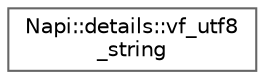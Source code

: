 digraph "Graphical Class Hierarchy"
{
 // LATEX_PDF_SIZE
  bgcolor="transparent";
  edge [fontname=Helvetica,fontsize=10,labelfontname=Helvetica,labelfontsize=10];
  node [fontname=Helvetica,fontsize=10,shape=box,height=0.2,width=0.4];
  rankdir="LR";
  Node0 [id="Node000000",label="Napi::details::vf_utf8\l_string",height=0.2,width=0.4,color="grey40", fillcolor="white", style="filled",URL="$struct_napi_1_1details_1_1vf__utf8__string.html",tooltip=" "];
}
